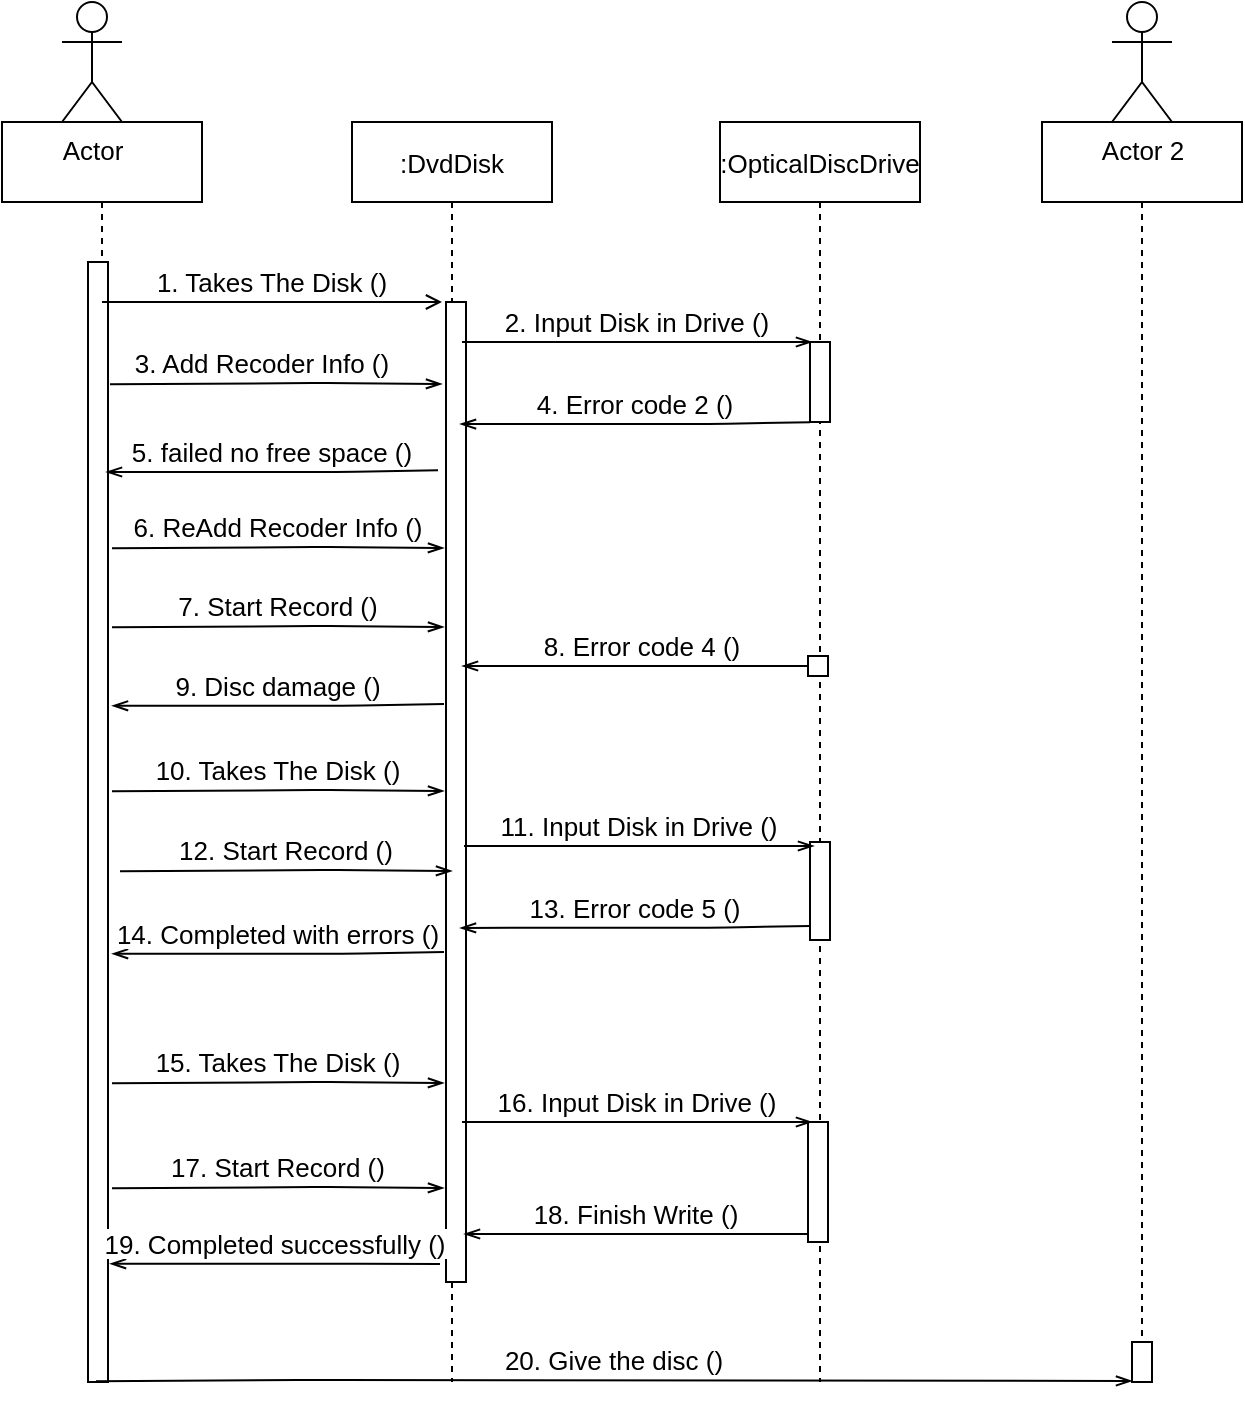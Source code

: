 <mxfile version="15.0.6" type="github">
  <diagram id="kgpKYQtTHZ0yAKxKKP6v" name="Page-1">
    <mxGraphModel dx="1422" dy="737" grid="1" gridSize="10" guides="1" tooltips="1" connect="1" arrows="1" fold="1" page="1" pageScale="1" pageWidth="850" pageHeight="1100" math="0" shadow="0">
      <root>
        <mxCell id="0" />
        <mxCell id="1" parent="0" />
        <mxCell id="zdOm7Ws3kbpws4WN7t2Z-17" value="" style="shape=umlLifeline;perimeter=lifelinePerimeter;container=1;collapsible=0;recursiveResize=0;rounded=0;shadow=0;strokeWidth=1;fontSize=13;" parent="1" vertex="1">
          <mxGeometry x="30" y="190" width="100" height="620" as="geometry" />
        </mxCell>
        <mxCell id="3nuBFxr9cyL0pnOWT2aG-1" value=":DvdDisk" style="shape=umlLifeline;perimeter=lifelinePerimeter;container=1;collapsible=0;recursiveResize=0;rounded=0;shadow=0;strokeWidth=1;fontSize=13;" parent="1" vertex="1">
          <mxGeometry x="205" y="190" width="100" height="630" as="geometry" />
        </mxCell>
        <mxCell id="3nuBFxr9cyL0pnOWT2aG-5" value=":OpticalDiscDrive" style="shape=umlLifeline;perimeter=lifelinePerimeter;container=1;collapsible=0;recursiveResize=0;rounded=0;shadow=0;strokeWidth=1;fontSize=13;" parent="1" vertex="1">
          <mxGeometry x="389" y="190" width="100" height="630" as="geometry" />
        </mxCell>
        <mxCell id="3nuBFxr9cyL0pnOWT2aG-6" value="" style="points=[];perimeter=orthogonalPerimeter;rounded=0;shadow=0;strokeWidth=1;fontSize=13;" parent="3nuBFxr9cyL0pnOWT2aG-5" vertex="1">
          <mxGeometry x="45" y="110" width="10" height="40" as="geometry" />
        </mxCell>
        <mxCell id="zdOm7Ws3kbpws4WN7t2Z-5" value="Actor" style="shape=umlActor;verticalLabelPosition=bottom;verticalAlign=top;html=1;outlineConnect=0;fontSize=13;" parent="1" vertex="1">
          <mxGeometry x="60" y="130" width="30" height="60" as="geometry" />
        </mxCell>
        <mxCell id="zdOm7Ws3kbpws4WN7t2Z-8" value="" style="points=[];perimeter=orthogonalPerimeter;rounded=0;shadow=0;strokeWidth=1;fontSize=13;" parent="1" vertex="1">
          <mxGeometry x="73" y="260" width="10" height="560" as="geometry" />
        </mxCell>
        <mxCell id="3nuBFxr9cyL0pnOWT2aG-2" value="" style="points=[];perimeter=orthogonalPerimeter;rounded=0;shadow=0;strokeWidth=1;fontSize=13;" parent="1" vertex="1">
          <mxGeometry x="252" y="280" width="10" height="490" as="geometry" />
        </mxCell>
        <mxCell id="zdOm7Ws3kbpws4WN7t2Z-21" value="1. Takes The Disk ()" style="verticalAlign=bottom;endArrow=open;shadow=0;strokeWidth=1;endFill=0;fontSize=13;" parent="1" source="zdOm7Ws3kbpws4WN7t2Z-17" edge="1">
          <mxGeometry relative="1" as="geometry">
            <mxPoint x="130" y="280" as="sourcePoint" />
            <mxPoint x="250" y="280" as="targetPoint" />
          </mxGeometry>
        </mxCell>
        <mxCell id="zdOm7Ws3kbpws4WN7t2Z-22" value="2. Input Disk in Drive ()" style="verticalAlign=bottom;endArrow=openThin;shadow=0;strokeWidth=1;endFill=0;fontSize=13;" parent="1" edge="1">
          <mxGeometry relative="1" as="geometry">
            <mxPoint x="260" y="300" as="sourcePoint" />
            <mxPoint x="435" y="300" as="targetPoint" />
          </mxGeometry>
        </mxCell>
        <mxCell id="zdOm7Ws3kbpws4WN7t2Z-23" value="3. Add Recoder Info ()" style="verticalAlign=bottom;endArrow=openThin;shadow=0;strokeWidth=1;exitX=0.9;exitY=0.267;exitDx=0;exitDy=0;exitPerimeter=0;endFill=0;fontSize=13;" parent="1" edge="1">
          <mxGeometry x="-0.084" relative="1" as="geometry">
            <mxPoint x="84" y="321.1" as="sourcePoint" />
            <mxPoint x="250" y="321" as="targetPoint" />
            <Array as="points">
              <mxPoint x="195" y="320.5" />
            </Array>
            <mxPoint as="offset" />
          </mxGeometry>
        </mxCell>
        <mxCell id="zdOm7Ws3kbpws4WN7t2Z-27" value="" style="shape=umlLifeline;perimeter=lifelinePerimeter;container=1;collapsible=0;recursiveResize=0;rounded=0;shadow=0;strokeWidth=1;fontSize=13;" parent="1" vertex="1">
          <mxGeometry x="550" y="190" width="100" height="610" as="geometry" />
        </mxCell>
        <mxCell id="zdOm7Ws3kbpws4WN7t2Z-28" value="Actor 2" style="shape=umlActor;verticalLabelPosition=bottom;verticalAlign=top;html=1;outlineConnect=0;fontSize=13;" parent="1" vertex="1">
          <mxGeometry x="585" y="130" width="30" height="60" as="geometry" />
        </mxCell>
        <mxCell id="zdOm7Ws3kbpws4WN7t2Z-30" value="5. failed no free space ()" style="verticalAlign=bottom;endArrow=openThin;shadow=0;strokeWidth=1;exitX=0.1;exitY=0.354;exitDx=0;exitDy=0;exitPerimeter=0;entryX=0.5;entryY=0.4;entryDx=0;entryDy=0;entryPerimeter=0;endFill=0;fontSize=13;" parent="1" edge="1">
          <mxGeometry relative="1" as="geometry">
            <mxPoint x="248" y="364.12" as="sourcePoint" />
            <mxPoint x="82" y="365" as="targetPoint" />
            <Array as="points">
              <mxPoint x="197" y="365" />
            </Array>
          </mxGeometry>
        </mxCell>
        <mxCell id="zdOm7Ws3kbpws4WN7t2Z-32" value="6. ReAdd Recoder Info ()" style="verticalAlign=bottom;endArrow=openThin;shadow=0;strokeWidth=1;exitX=0.9;exitY=0.267;exitDx=0;exitDy=0;exitPerimeter=0;endFill=0;fontSize=13;" parent="1" edge="1">
          <mxGeometry relative="1" as="geometry">
            <mxPoint x="85" y="403.1" as="sourcePoint" />
            <mxPoint x="251" y="403" as="targetPoint" />
            <Array as="points">
              <mxPoint x="196" y="402.5" />
            </Array>
          </mxGeometry>
        </mxCell>
        <mxCell id="zdOm7Ws3kbpws4WN7t2Z-33" value="19. Completed successfully ()" style="verticalAlign=bottom;endArrow=openThin;shadow=0;strokeWidth=1;entryX=0.5;entryY=0.4;entryDx=0;entryDy=0;entryPerimeter=0;endFill=0;fontSize=13;" parent="1" edge="1">
          <mxGeometry relative="1" as="geometry">
            <mxPoint x="249" y="761" as="sourcePoint" />
            <mxPoint x="84" y="760.88" as="targetPoint" />
            <Array as="points">
              <mxPoint x="199" y="760.88" />
            </Array>
          </mxGeometry>
        </mxCell>
        <mxCell id="zdOm7Ws3kbpws4WN7t2Z-34" value="18. Finish Write ()" style="verticalAlign=bottom;endArrow=openThin;shadow=0;strokeWidth=1;endFill=0;fontSize=13;" parent="1" edge="1">
          <mxGeometry relative="1" as="geometry">
            <mxPoint x="433" y="746" as="sourcePoint" />
            <mxPoint x="261" y="746" as="targetPoint" />
            <Array as="points">
              <mxPoint x="371" y="746" />
            </Array>
          </mxGeometry>
        </mxCell>
        <mxCell id="zdOm7Ws3kbpws4WN7t2Z-36" value="" style="points=[];perimeter=orthogonalPerimeter;rounded=0;shadow=0;strokeWidth=1;fontSize=13;" parent="1" vertex="1">
          <mxGeometry x="595" y="800" width="10" height="20" as="geometry" />
        </mxCell>
        <mxCell id="zdOm7Ws3kbpws4WN7t2Z-35" value="20. Give the disc ()" style="verticalAlign=bottom;endArrow=openThin;shadow=0;strokeWidth=1;exitX=0.9;exitY=0.267;exitDx=0;exitDy=0;exitPerimeter=0;endFill=0;fontSize=13;" parent="1" edge="1">
          <mxGeometry relative="1" as="geometry">
            <mxPoint x="77" y="819.6" as="sourcePoint" />
            <mxPoint x="595" y="819.5" as="targetPoint" />
            <Array as="points">
              <mxPoint x="188" y="819" />
            </Array>
          </mxGeometry>
        </mxCell>
        <mxCell id="zdOm7Ws3kbpws4WN7t2Z-37" value="4. Error code 2 ()" style="verticalAlign=bottom;endArrow=openThin;shadow=0;strokeWidth=1;exitX=0.1;exitY=0.354;exitDx=0;exitDy=0;exitPerimeter=0;entryX=0.5;entryY=0.231;entryDx=0;entryDy=0;entryPerimeter=0;endFill=0;fontSize=13;" parent="1" edge="1">
          <mxGeometry relative="1" as="geometry">
            <mxPoint x="434" y="340.12" as="sourcePoint" />
            <mxPoint x="259" y="341.06" as="targetPoint" />
            <Array as="points">
              <mxPoint x="383" y="341" />
            </Array>
          </mxGeometry>
        </mxCell>
        <mxCell id="zdOm7Ws3kbpws4WN7t2Z-38" value="8. Error code 4 ()" style="verticalAlign=bottom;endArrow=openThin;shadow=0;strokeWidth=1;exitX=0.7;exitY=0.706;exitDx=0;exitDy=0;exitPerimeter=0;endFill=0;fontSize=13;" parent="1" edge="1">
          <mxGeometry relative="1" as="geometry">
            <mxPoint x="440" y="462.06" as="sourcePoint" />
            <mxPoint x="260" y="462" as="targetPoint" />
            <Array as="points">
              <mxPoint x="375" y="462" />
            </Array>
          </mxGeometry>
        </mxCell>
        <mxCell id="zdOm7Ws3kbpws4WN7t2Z-39" value="9. Disc damage ()" style="verticalAlign=bottom;endArrow=openThin;shadow=0;strokeWidth=1;exitX=0.1;exitY=0.354;exitDx=0;exitDy=0;exitPerimeter=0;entryX=0.5;entryY=0.4;entryDx=0;entryDy=0;entryPerimeter=0;endFill=0;fontSize=13;" parent="1" edge="1">
          <mxGeometry relative="1" as="geometry">
            <mxPoint x="251" y="481.0" as="sourcePoint" />
            <mxPoint x="85" y="481.88" as="targetPoint" />
            <Array as="points">
              <mxPoint x="200" y="481.88" />
            </Array>
          </mxGeometry>
        </mxCell>
        <mxCell id="zdOm7Ws3kbpws4WN7t2Z-40" value="10. Takes The Disk ()" style="verticalAlign=bottom;endArrow=openThin;shadow=0;strokeWidth=1;exitX=0.9;exitY=0.267;exitDx=0;exitDy=0;exitPerimeter=0;endFill=0;fontSize=13;" parent="1" edge="1">
          <mxGeometry relative="1" as="geometry">
            <mxPoint x="85" y="524.6" as="sourcePoint" />
            <mxPoint x="251" y="524.5" as="targetPoint" />
            <Array as="points">
              <mxPoint x="196" y="524" />
            </Array>
          </mxGeometry>
        </mxCell>
        <mxCell id="zdOm7Ws3kbpws4WN7t2Z-41" value="" style="points=[];perimeter=orthogonalPerimeter;rounded=0;shadow=0;strokeWidth=1;fontSize=13;" parent="1" vertex="1">
          <mxGeometry x="433" y="457" width="10" height="10" as="geometry" />
        </mxCell>
        <mxCell id="zdOm7Ws3kbpws4WN7t2Z-42" value="" style="points=[];perimeter=orthogonalPerimeter;rounded=0;shadow=0;strokeWidth=1;fontSize=13;" parent="1" vertex="1">
          <mxGeometry x="434" y="550" width="10" height="49" as="geometry" />
        </mxCell>
        <mxCell id="zdOm7Ws3kbpws4WN7t2Z-43" value="11. Input Disk in Drive ()" style="verticalAlign=bottom;endArrow=openThin;shadow=0;strokeWidth=1;endFill=0;fontSize=13;" parent="1" edge="1">
          <mxGeometry relative="1" as="geometry">
            <mxPoint x="261" y="552" as="sourcePoint" />
            <mxPoint x="436" y="552" as="targetPoint" />
          </mxGeometry>
        </mxCell>
        <mxCell id="zdOm7Ws3kbpws4WN7t2Z-44" value="13. Error code 5 ()" style="verticalAlign=bottom;endArrow=openThin;shadow=0;strokeWidth=1;exitX=0.1;exitY=0.354;exitDx=0;exitDy=0;exitPerimeter=0;entryX=0.5;entryY=0.231;entryDx=0;entryDy=0;entryPerimeter=0;endFill=0;fontSize=13;" parent="1" edge="1">
          <mxGeometry relative="1" as="geometry">
            <mxPoint x="434" y="592.0" as="sourcePoint" />
            <mxPoint x="259" y="592.94" as="targetPoint" />
            <Array as="points">
              <mxPoint x="383" y="592.88" />
            </Array>
          </mxGeometry>
        </mxCell>
        <mxCell id="zdOm7Ws3kbpws4WN7t2Z-45" value="15. Takes The Disk ()" style="verticalAlign=bottom;endArrow=openThin;shadow=0;strokeWidth=1;exitX=0.9;exitY=0.267;exitDx=0;exitDy=0;exitPerimeter=0;endFill=0;fontSize=13;" parent="1" edge="1">
          <mxGeometry relative="1" as="geometry">
            <mxPoint x="85" y="670.6" as="sourcePoint" />
            <mxPoint x="251" y="670.5" as="targetPoint" />
            <Array as="points">
              <mxPoint x="196" y="670" />
            </Array>
          </mxGeometry>
        </mxCell>
        <mxCell id="zdOm7Ws3kbpws4WN7t2Z-46" value="" style="points=[];perimeter=orthogonalPerimeter;rounded=0;shadow=0;strokeWidth=1;fontSize=13;" parent="1" vertex="1">
          <mxGeometry x="433" y="690" width="10" height="60" as="geometry" />
        </mxCell>
        <mxCell id="zdOm7Ws3kbpws4WN7t2Z-47" value="16. Input Disk in Drive ()" style="verticalAlign=bottom;endArrow=openThin;shadow=0;strokeWidth=1;endFill=0;fontSize=13;" parent="1" edge="1">
          <mxGeometry relative="1" as="geometry">
            <mxPoint x="260" y="690" as="sourcePoint" />
            <mxPoint x="435" y="690" as="targetPoint" />
          </mxGeometry>
        </mxCell>
        <mxCell id="zdOm7Ws3kbpws4WN7t2Z-48" value="14. Completed with errors ()" style="verticalAlign=bottom;endArrow=openThin;shadow=0;strokeWidth=1;exitX=0.1;exitY=0.354;exitDx=0;exitDy=0;exitPerimeter=0;entryX=0.5;entryY=0.4;entryDx=0;entryDy=0;entryPerimeter=0;endFill=0;fontSize=13;" parent="1" edge="1">
          <mxGeometry relative="1" as="geometry">
            <mxPoint x="251" y="605.0" as="sourcePoint" />
            <mxPoint x="85" y="605.88" as="targetPoint" />
            <Array as="points">
              <mxPoint x="200" y="605.88" />
            </Array>
          </mxGeometry>
        </mxCell>
        <mxCell id="kKT3arDSLqQZZlfzpvFW-1" value="17. Start Record ()" style="verticalAlign=bottom;endArrow=openThin;shadow=0;strokeWidth=1;exitX=0.9;exitY=0.267;exitDx=0;exitDy=0;exitPerimeter=0;endFill=0;fontSize=13;" edge="1" parent="1">
          <mxGeometry relative="1" as="geometry">
            <mxPoint x="85" y="723.1" as="sourcePoint" />
            <mxPoint x="251" y="723" as="targetPoint" />
            <Array as="points">
              <mxPoint x="196" y="722.5" />
            </Array>
          </mxGeometry>
        </mxCell>
        <mxCell id="kKT3arDSLqQZZlfzpvFW-2" value="12. Start Record ()" style="verticalAlign=bottom;endArrow=openThin;shadow=0;strokeWidth=1;exitX=0.9;exitY=0.267;exitDx=0;exitDy=0;exitPerimeter=0;endFill=0;fontSize=13;" edge="1" parent="1">
          <mxGeometry relative="1" as="geometry">
            <mxPoint x="89" y="564.6" as="sourcePoint" />
            <mxPoint x="255" y="564.5" as="targetPoint" />
            <Array as="points">
              <mxPoint x="200" y="564" />
            </Array>
          </mxGeometry>
        </mxCell>
        <mxCell id="kKT3arDSLqQZZlfzpvFW-3" value="7. Start Record ()" style="verticalAlign=bottom;endArrow=openThin;shadow=0;strokeWidth=1;exitX=0.9;exitY=0.267;exitDx=0;exitDy=0;exitPerimeter=0;endFill=0;fontSize=13;" edge="1" parent="1">
          <mxGeometry relative="1" as="geometry">
            <mxPoint x="85" y="442.6" as="sourcePoint" />
            <mxPoint x="251" y="442.5" as="targetPoint" />
            <Array as="points">
              <mxPoint x="196" y="442" />
            </Array>
          </mxGeometry>
        </mxCell>
      </root>
    </mxGraphModel>
  </diagram>
</mxfile>
